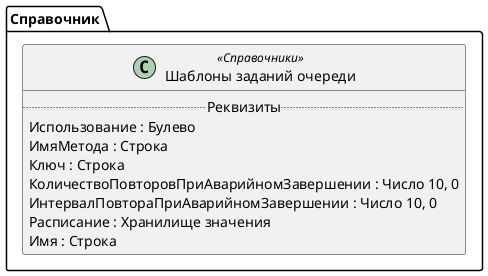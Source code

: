 ﻿@startuml ШаблоныЗаданийОчереди
'!include templates.wsd
'..\include templates.wsd
class Справочник.ШаблоныЗаданийОчереди as "Шаблоны заданий очереди" <<Справочники>>
{
..Реквизиты..
Использование : Булево
ИмяМетода : Строка
Ключ : Строка
КоличествоПовторовПриАварийномЗавершении : Число 10, 0
ИнтервалПовтораПриАварийномЗавершении : Число 10, 0
Расписание : Хранилище значения
Имя : Строка
}
@enduml
